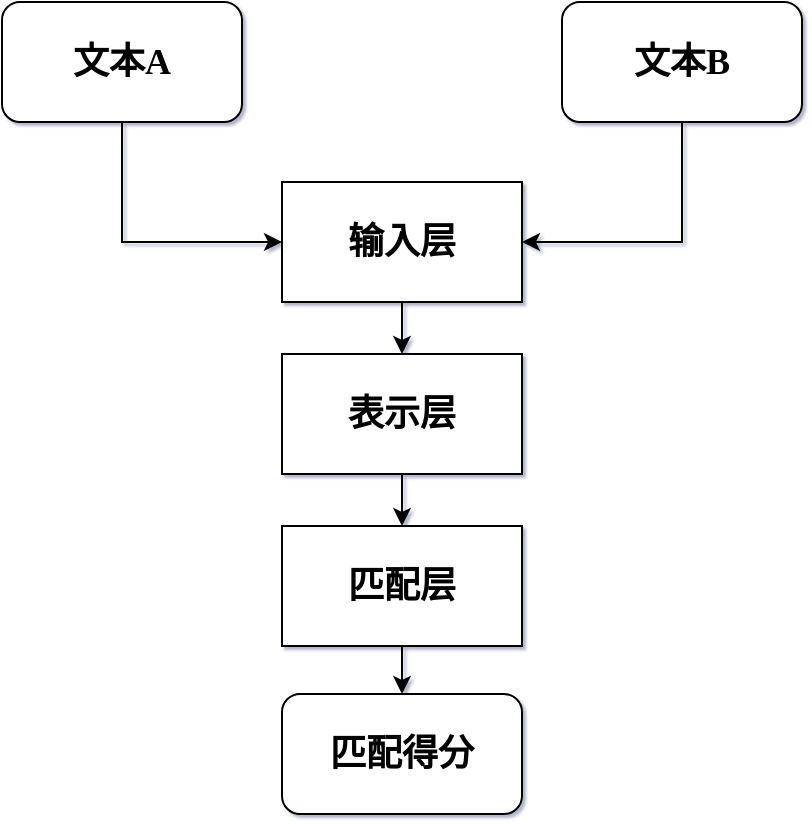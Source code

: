 <mxfile version="14.6.6" type="github">
  <diagram id="C5RBs43oDa-KdzZeNtuy" name="Page-1">
    <mxGraphModel dx="1038" dy="548" grid="0" gridSize="10" guides="1" tooltips="1" connect="1" arrows="1" fold="1" page="1" pageScale="1" pageWidth="827" pageHeight="1169" background="none" math="0" shadow="1">
      <root>
        <mxCell id="WIyWlLk6GJQsqaUBKTNV-0" />
        <mxCell id="WIyWlLk6GJQsqaUBKTNV-1" parent="WIyWlLk6GJQsqaUBKTNV-0" />
        <mxCell id="zwMF5H8uwMDHDBwnJrKp-18" style="edgeStyle=orthogonalEdgeStyle;orthogonalLoop=1;jettySize=auto;html=1;exitX=0.5;exitY=1;exitDx=0;exitDy=0;entryX=0.5;entryY=0;entryDx=0;entryDy=0;shadow=0;" edge="1" parent="WIyWlLk6GJQsqaUBKTNV-1" source="zwMF5H8uwMDHDBwnJrKp-3" target="zwMF5H8uwMDHDBwnJrKp-8">
          <mxGeometry relative="1" as="geometry" />
        </mxCell>
        <mxCell id="zwMF5H8uwMDHDBwnJrKp-3" value="&lt;b&gt;&lt;font style=&quot;font-size: 18px&quot;&gt;匹配层&lt;/font&gt;&lt;/b&gt;" style="whiteSpace=wrap;html=1;shadow=0;" vertex="1" parent="WIyWlLk6GJQsqaUBKTNV-1">
          <mxGeometry x="180" y="332" width="120" height="60" as="geometry" />
        </mxCell>
        <mxCell id="zwMF5H8uwMDHDBwnJrKp-16" style="edgeStyle=orthogonalEdgeStyle;orthogonalLoop=1;jettySize=auto;html=1;exitX=0.5;exitY=1;exitDx=0;exitDy=0;shadow=0;" edge="1" parent="WIyWlLk6GJQsqaUBKTNV-1" source="zwMF5H8uwMDHDBwnJrKp-4" target="zwMF5H8uwMDHDBwnJrKp-6">
          <mxGeometry relative="1" as="geometry" />
        </mxCell>
        <mxCell id="zwMF5H8uwMDHDBwnJrKp-4" value="&lt;font style=&quot;font-size: 18px&quot;&gt;输入层&lt;/font&gt;" style="whiteSpace=wrap;html=1;shadow=0;labelBackgroundColor=none;labelBorderColor=none;fontStyle=1" vertex="1" parent="WIyWlLk6GJQsqaUBKTNV-1">
          <mxGeometry x="180" y="160" width="120" height="60" as="geometry" />
        </mxCell>
        <mxCell id="zwMF5H8uwMDHDBwnJrKp-17" style="edgeStyle=orthogonalEdgeStyle;orthogonalLoop=1;jettySize=auto;html=1;exitX=0.5;exitY=1;exitDx=0;exitDy=0;entryX=0.5;entryY=0;entryDx=0;entryDy=0;shadow=0;" edge="1" parent="WIyWlLk6GJQsqaUBKTNV-1" source="zwMF5H8uwMDHDBwnJrKp-6" target="zwMF5H8uwMDHDBwnJrKp-3">
          <mxGeometry relative="1" as="geometry" />
        </mxCell>
        <mxCell id="zwMF5H8uwMDHDBwnJrKp-6" value="&lt;b&gt;&lt;font style=&quot;font-size: 18px&quot;&gt;表示层&lt;/font&gt;&lt;/b&gt;" style="whiteSpace=wrap;html=1;shadow=0;" vertex="1" parent="WIyWlLk6GJQsqaUBKTNV-1">
          <mxGeometry x="180" y="246" width="120" height="60" as="geometry" />
        </mxCell>
        <mxCell id="zwMF5H8uwMDHDBwnJrKp-8" value="&lt;b&gt;&lt;font style=&quot;font-size: 18px&quot; face=&quot;微软雅黑&quot;&gt;匹配得分&lt;/font&gt;&lt;/b&gt;" style="whiteSpace=wrap;html=1;shadow=0;rounded=1;" vertex="1" parent="WIyWlLk6GJQsqaUBKTNV-1">
          <mxGeometry x="180" y="416" width="120" height="60" as="geometry" />
        </mxCell>
        <mxCell id="zwMF5H8uwMDHDBwnJrKp-14" style="edgeStyle=orthogonalEdgeStyle;orthogonalLoop=1;jettySize=auto;html=1;exitX=0.5;exitY=1;exitDx=0;exitDy=0;entryX=0;entryY=0.5;entryDx=0;entryDy=0;shadow=0;rounded=0;" edge="1" parent="WIyWlLk6GJQsqaUBKTNV-1" source="zwMF5H8uwMDHDBwnJrKp-9" target="zwMF5H8uwMDHDBwnJrKp-4">
          <mxGeometry relative="1" as="geometry" />
        </mxCell>
        <mxCell id="zwMF5H8uwMDHDBwnJrKp-9" value="&lt;font face=&quot;微软雅黑&quot; style=&quot;font-size: 18px&quot;&gt;&lt;b&gt;文本A&lt;/b&gt;&lt;/font&gt;" style="whiteSpace=wrap;html=1;shadow=0;rounded=1;" vertex="1" parent="WIyWlLk6GJQsqaUBKTNV-1">
          <mxGeometry x="40" y="70" width="120" height="60" as="geometry" />
        </mxCell>
        <mxCell id="zwMF5H8uwMDHDBwnJrKp-20" style="edgeStyle=orthogonalEdgeStyle;orthogonalLoop=1;jettySize=auto;html=1;shadow=0;rounded=0;" edge="1" parent="WIyWlLk6GJQsqaUBKTNV-1" source="zwMF5H8uwMDHDBwnJrKp-19" target="zwMF5H8uwMDHDBwnJrKp-4">
          <mxGeometry relative="1" as="geometry">
            <mxPoint x="380" y="190" as="targetPoint" />
            <Array as="points">
              <mxPoint x="380" y="190" />
            </Array>
          </mxGeometry>
        </mxCell>
        <mxCell id="zwMF5H8uwMDHDBwnJrKp-19" value="&lt;font face=&quot;微软雅黑&quot; size=&quot;1&quot;&gt;&lt;b style=&quot;font-size: 18px&quot;&gt;文本B&lt;/b&gt;&lt;/font&gt;" style="whiteSpace=wrap;html=1;shadow=0;rounded=1;" vertex="1" parent="WIyWlLk6GJQsqaUBKTNV-1">
          <mxGeometry x="320" y="70" width="120" height="60" as="geometry" />
        </mxCell>
      </root>
    </mxGraphModel>
  </diagram>
</mxfile>
